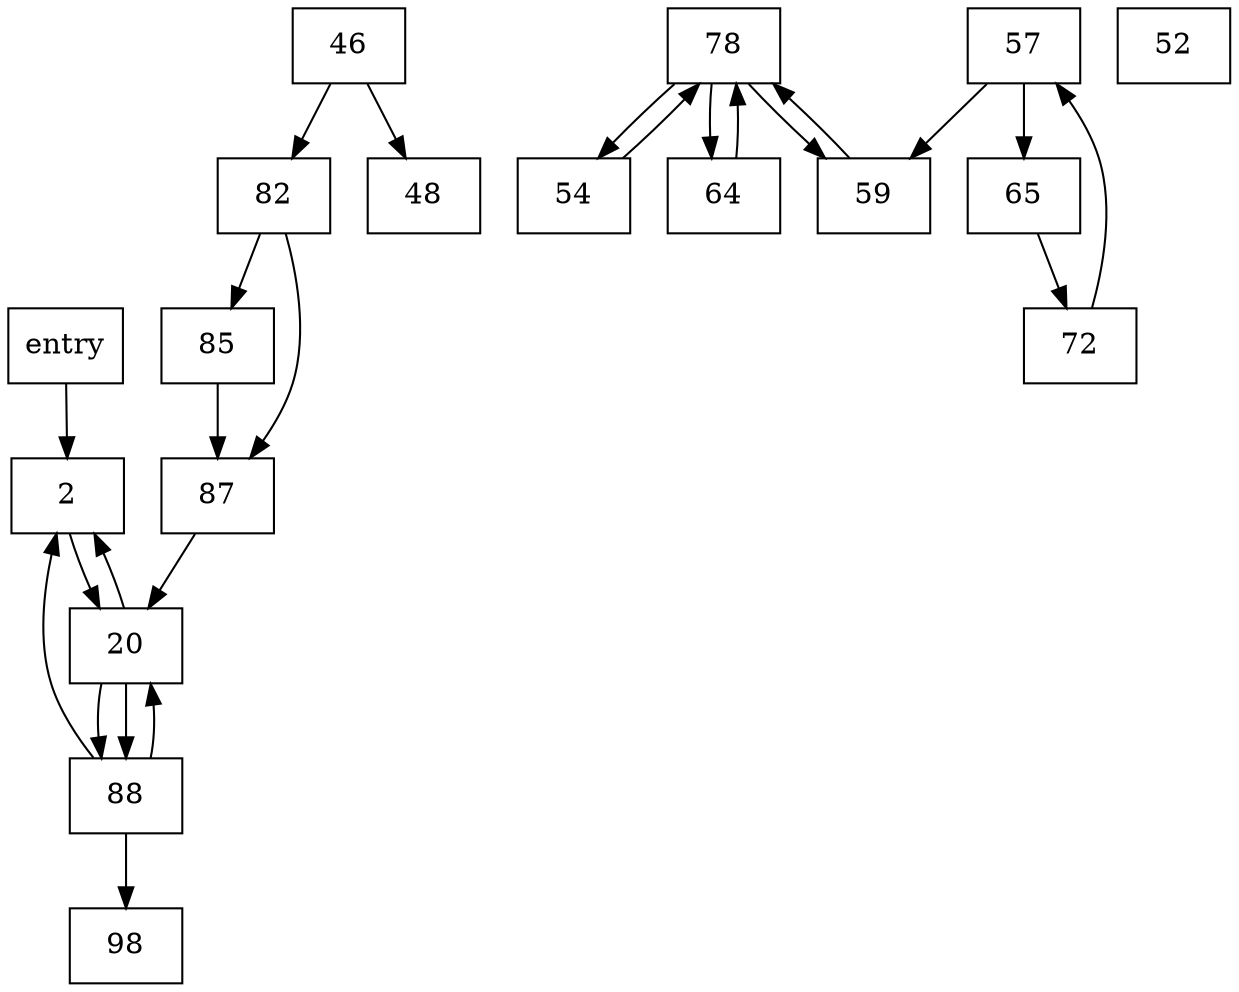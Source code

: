 digraph {
  node [shape=box];

entry;
2;
20;
88;
98;
46;
82;
85;
87;
78;
57;
65;
72;
54;
59;
64;
52;

entry -> 2;
2 -> 20;
20 -> 88;
20 -> 88;
20 -> 2;
88 -> 98;
88 -> 2;
88 -> 20;
46 -> 48;
46 -> 82;
82 -> 87;
85 -> 87;
87 -> 20;
82 -> 85;
78 -> 54;
78 -> 59;
78 -> 64;
54 -> 78;
59 -> 78;
64 -> 78;
57 -> 65;
57 -> 59;
65 -> 72;
72 -> 57;
}
